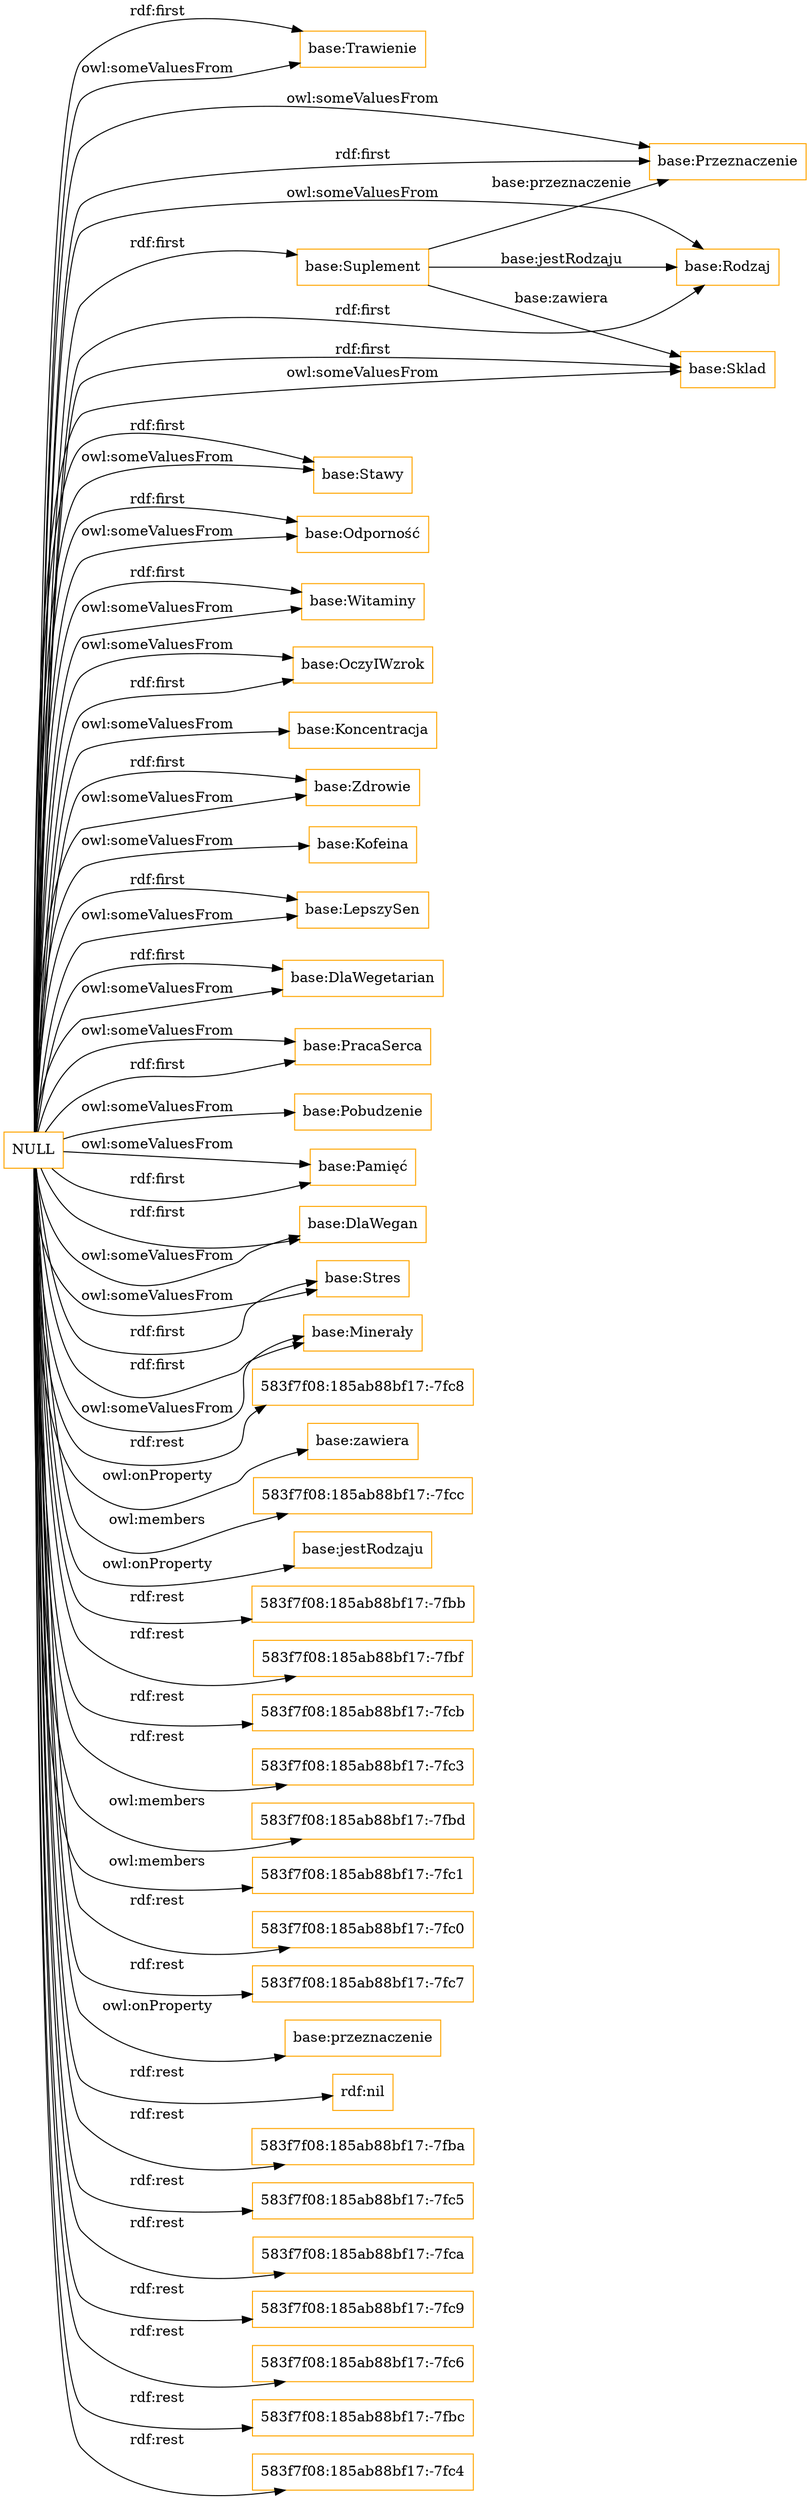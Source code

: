 digraph ar2dtool_diagram { 
rankdir=LR;
size="1501"
node [shape = rectangle, color="orange"]; "base:Trawienie" "base:Suplement" "base:Stawy" "base:Odporność" "base:Witaminy" "base:OczyIWzrok" "base:Koncentracja" "base:Zdrowie" "base:Kofeina" "base:Przeznaczenie" "base:Rodzaj" "base:LepszySen" "base:DlaWegetarian" "base:PracaSerca" "base:Pobudzenie" "base:Sklad" "base:Pamięć" "base:DlaWegan" "base:Stres" "base:Minerały" ; /*classes style*/
	"NULL" -> "base:DlaWegan" [ label = "owl:someValuesFrom" ];
	"NULL" -> "base:Stawy" [ label = "owl:someValuesFrom" ];
	"NULL" -> "base:Witaminy" [ label = "owl:someValuesFrom" ];
	"NULL" -> "base:Stres" [ label = "rdf:first" ];
	"NULL" -> "base:Minerały" [ label = "owl:someValuesFrom" ];
	"NULL" -> "583f7f08:185ab88bf17:-7fc8" [ label = "rdf:rest" ];
	"NULL" -> "base:Stres" [ label = "owl:someValuesFrom" ];
	"NULL" -> "base:zawiera" [ label = "owl:onProperty" ];
	"NULL" -> "583f7f08:185ab88bf17:-7fcc" [ label = "owl:members" ];
	"NULL" -> "base:Sklad" [ label = "rdf:first" ];
	"NULL" -> "base:Rodzaj" [ label = "rdf:first" ];
	"NULL" -> "base:jestRodzaju" [ label = "owl:onProperty" ];
	"NULL" -> "base:Pobudzenie" [ label = "owl:someValuesFrom" ];
	"NULL" -> "583f7f08:185ab88bf17:-7fbb" [ label = "rdf:rest" ];
	"NULL" -> "base:Odporność" [ label = "owl:someValuesFrom" ];
	"NULL" -> "base:Trawienie" [ label = "owl:someValuesFrom" ];
	"NULL" -> "base:Rodzaj" [ label = "owl:someValuesFrom" ];
	"NULL" -> "base:Minerały" [ label = "rdf:first" ];
	"NULL" -> "583f7f08:185ab88bf17:-7fbf" [ label = "rdf:rest" ];
	"NULL" -> "583f7f08:185ab88bf17:-7fcb" [ label = "rdf:rest" ];
	"NULL" -> "base:Kofeina" [ label = "owl:someValuesFrom" ];
	"NULL" -> "583f7f08:185ab88bf17:-7fc3" [ label = "rdf:rest" ];
	"NULL" -> "583f7f08:185ab88bf17:-7fbd" [ label = "owl:members" ];
	"NULL" -> "583f7f08:185ab88bf17:-7fc1" [ label = "owl:members" ];
	"NULL" -> "583f7f08:185ab88bf17:-7fc0" [ label = "rdf:rest" ];
	"NULL" -> "base:LepszySen" [ label = "owl:someValuesFrom" ];
	"NULL" -> "583f7f08:185ab88bf17:-7fc7" [ label = "rdf:rest" ];
	"NULL" -> "base:DlaWegan" [ label = "rdf:first" ];
	"NULL" -> "base:Pamięć" [ label = "rdf:first" ];
	"NULL" -> "base:przeznaczenie" [ label = "owl:onProperty" ];
	"NULL" -> "base:OczyIWzrok" [ label = "rdf:first" ];
	"NULL" -> "base:DlaWegetarian" [ label = "owl:someValuesFrom" ];
	"NULL" -> "rdf:nil" [ label = "rdf:rest" ];
	"NULL" -> "583f7f08:185ab88bf17:-7fba" [ label = "rdf:rest" ];
	"NULL" -> "base:Zdrowie" [ label = "owl:someValuesFrom" ];
	"NULL" -> "base:Witaminy" [ label = "rdf:first" ];
	"NULL" -> "base:Pamięć" [ label = "owl:someValuesFrom" ];
	"NULL" -> "583f7f08:185ab88bf17:-7fc5" [ label = "rdf:rest" ];
	"NULL" -> "base:OczyIWzrok" [ label = "owl:someValuesFrom" ];
	"NULL" -> "583f7f08:185ab88bf17:-7fca" [ label = "rdf:rest" ];
	"NULL" -> "base:PracaSerca" [ label = "rdf:first" ];
	"NULL" -> "base:Przeznaczenie" [ label = "owl:someValuesFrom" ];
	"NULL" -> "base:Koncentracja" [ label = "owl:someValuesFrom" ];
	"NULL" -> "583f7f08:185ab88bf17:-7fc9" [ label = "rdf:rest" ];
	"NULL" -> "583f7f08:185ab88bf17:-7fc6" [ label = "rdf:rest" ];
	"NULL" -> "base:Sklad" [ label = "owl:someValuesFrom" ];
	"NULL" -> "base:Odporność" [ label = "rdf:first" ];
	"NULL" -> "base:Trawienie" [ label = "rdf:first" ];
	"NULL" -> "583f7f08:185ab88bf17:-7fbc" [ label = "rdf:rest" ];
	"NULL" -> "base:DlaWegetarian" [ label = "rdf:first" ];
	"NULL" -> "base:Stawy" [ label = "rdf:first" ];
	"NULL" -> "base:PracaSerca" [ label = "owl:someValuesFrom" ];
	"NULL" -> "base:Suplement" [ label = "rdf:first" ];
	"NULL" -> "583f7f08:185ab88bf17:-7fc4" [ label = "rdf:rest" ];
	"NULL" -> "base:LepszySen" [ label = "rdf:first" ];
	"NULL" -> "base:Przeznaczenie" [ label = "rdf:first" ];
	"NULL" -> "base:Zdrowie" [ label = "rdf:first" ];
	"base:Suplement" -> "base:Rodzaj" [ label = "base:jestRodzaju" ];
	"base:Suplement" -> "base:Sklad" [ label = "base:zawiera" ];
	"base:Suplement" -> "base:Przeznaczenie" [ label = "base:przeznaczenie" ];

}
